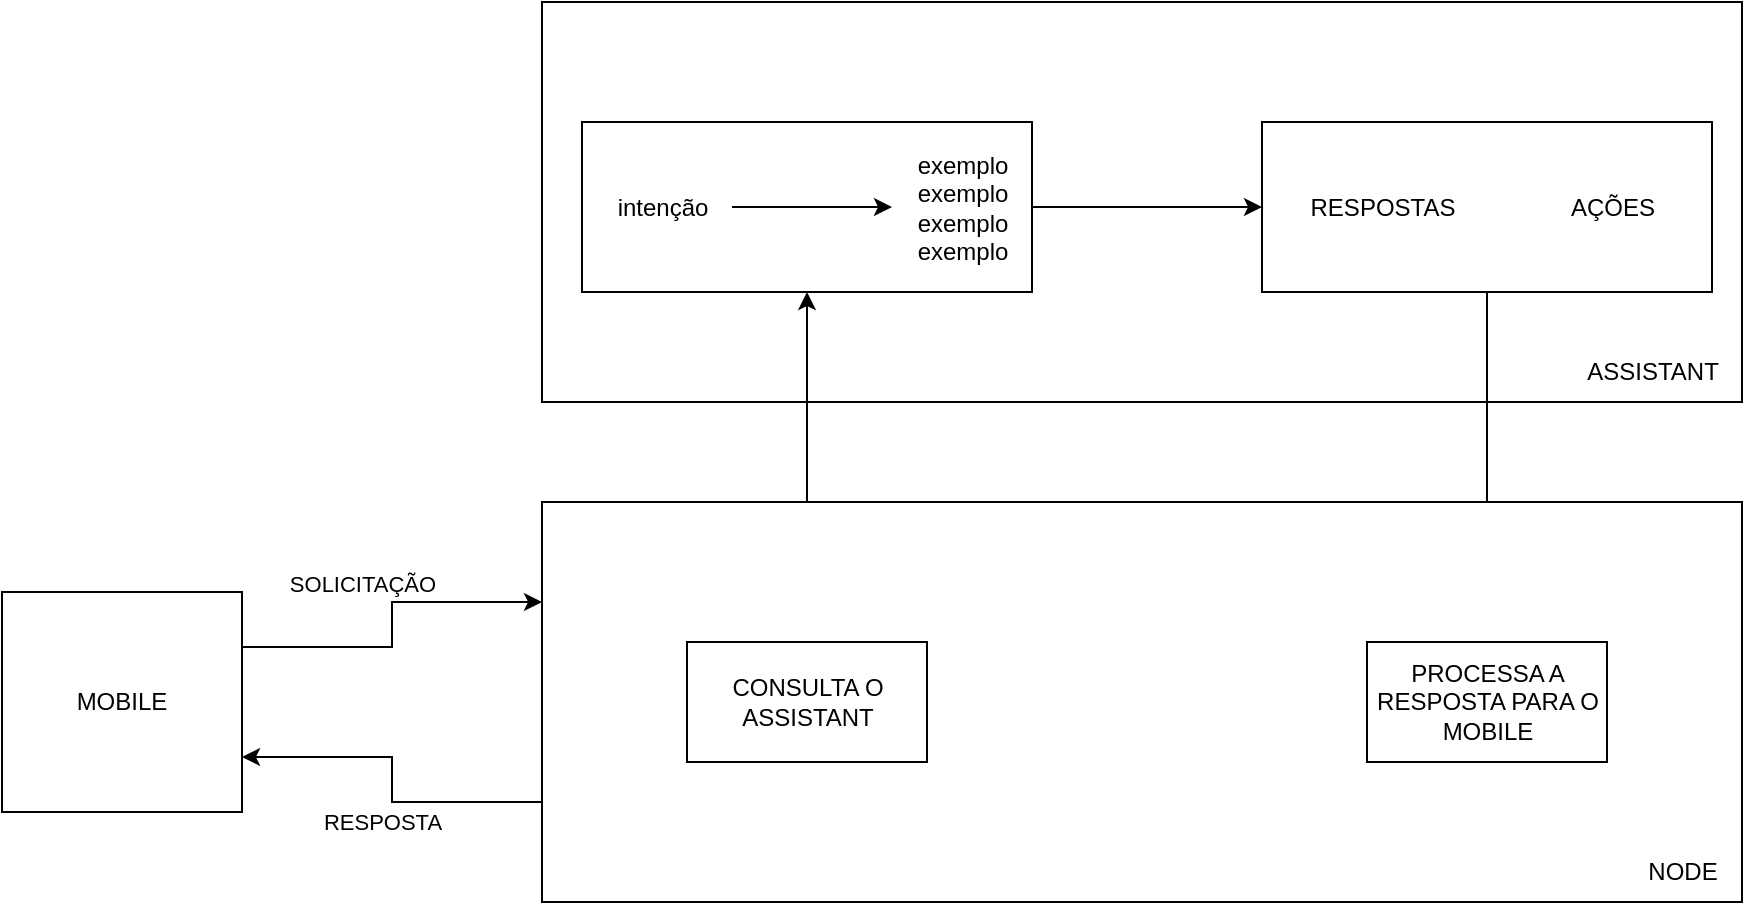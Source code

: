 <mxfile version="20.8.4" type="github"><diagram id="Md6qB9_2G5IxRSLyEeH3" name="Página-1"><mxGraphModel dx="1195" dy="642" grid="1" gridSize="10" guides="1" tooltips="1" connect="1" arrows="1" fold="1" page="1" pageScale="1" pageWidth="1169" pageHeight="827" math="0" shadow="0"><root><mxCell id="0"/><mxCell id="1" parent="0"/><mxCell id="E5vY2dvf3FgmOqIhNcpW-31" value="" style="rounded=0;whiteSpace=wrap;html=1;movable=1;resizable=1;rotatable=1;deletable=1;editable=1;connectable=1;" vertex="1" parent="1"><mxGeometry x="340" y="120" width="600" height="200" as="geometry"/></mxCell><mxCell id="E5vY2dvf3FgmOqIhNcpW-5" value="" style="group" vertex="1" connectable="0" parent="1"><mxGeometry x="360" y="180" width="225" height="85" as="geometry"/></mxCell><mxCell id="E5vY2dvf3FgmOqIhNcpW-4" value="" style="rounded=0;whiteSpace=wrap;html=1;" vertex="1" parent="E5vY2dvf3FgmOqIhNcpW-5"><mxGeometry width="225" height="85" as="geometry"/></mxCell><mxCell id="E5vY2dvf3FgmOqIhNcpW-1" value="intenção" style="text;html=1;align=center;verticalAlign=middle;resizable=0;points=[];autosize=1;strokeColor=none;fillColor=none;" vertex="1" parent="E5vY2dvf3FgmOqIhNcpW-5"><mxGeometry x="5" y="27.5" width="70" height="30" as="geometry"/></mxCell><mxCell id="E5vY2dvf3FgmOqIhNcpW-2" value="exemplo&lt;br&gt;exemplo&lt;br&gt;exemplo&lt;br&gt;exemplo" style="text;html=1;align=center;verticalAlign=middle;resizable=0;points=[];autosize=1;strokeColor=none;fillColor=none;" vertex="1" parent="E5vY2dvf3FgmOqIhNcpW-5"><mxGeometry x="155" y="7.5" width="70" height="70" as="geometry"/></mxCell><mxCell id="E5vY2dvf3FgmOqIhNcpW-3" value="" style="edgeStyle=orthogonalEdgeStyle;rounded=0;orthogonalLoop=1;jettySize=auto;html=1;" edge="1" parent="E5vY2dvf3FgmOqIhNcpW-5" source="E5vY2dvf3FgmOqIhNcpW-1" target="E5vY2dvf3FgmOqIhNcpW-2"><mxGeometry relative="1" as="geometry"/></mxCell><mxCell id="E5vY2dvf3FgmOqIhNcpW-24" style="edgeStyle=orthogonalEdgeStyle;rounded=0;orthogonalLoop=1;jettySize=auto;html=1;exitX=1;exitY=0.25;exitDx=0;exitDy=0;entryX=0;entryY=0.25;entryDx=0;entryDy=0;" edge="1" parent="1" source="E5vY2dvf3FgmOqIhNcpW-6" target="E5vY2dvf3FgmOqIhNcpW-21"><mxGeometry relative="1" as="geometry"/></mxCell><mxCell id="E5vY2dvf3FgmOqIhNcpW-33" value="SOLICITAÇÃO" style="edgeLabel;html=1;align=center;verticalAlign=middle;resizable=0;points=[];" vertex="1" connectable="0" parent="E5vY2dvf3FgmOqIhNcpW-24"><mxGeometry x="-0.493" y="2" relative="1" as="geometry"><mxPoint x="16" y="-30" as="offset"/></mxGeometry></mxCell><mxCell id="E5vY2dvf3FgmOqIhNcpW-6" value="MOBILE" style="whiteSpace=wrap;html=1;" vertex="1" parent="1"><mxGeometry x="70" y="415" width="120" height="110" as="geometry"/></mxCell><mxCell id="E5vY2dvf3FgmOqIhNcpW-17" style="edgeStyle=orthogonalEdgeStyle;rounded=0;orthogonalLoop=1;jettySize=auto;html=1;entryX=0.5;entryY=1;entryDx=0;entryDy=0;" edge="1" parent="1" source="E5vY2dvf3FgmOqIhNcpW-7" target="E5vY2dvf3FgmOqIhNcpW-4"><mxGeometry relative="1" as="geometry"/></mxCell><mxCell id="E5vY2dvf3FgmOqIhNcpW-15" value="" style="group" vertex="1" connectable="0" parent="1"><mxGeometry x="700" y="180" width="225" height="85" as="geometry"/></mxCell><mxCell id="E5vY2dvf3FgmOqIhNcpW-9" value="" style="rounded=0;whiteSpace=wrap;html=1;" vertex="1" parent="E5vY2dvf3FgmOqIhNcpW-15"><mxGeometry width="225" height="85" as="geometry"/></mxCell><mxCell id="E5vY2dvf3FgmOqIhNcpW-13" value="RESPOSTAS" style="text;html=1;align=center;verticalAlign=middle;resizable=0;points=[];autosize=1;strokeColor=none;fillColor=none;" vertex="1" parent="E5vY2dvf3FgmOqIhNcpW-15"><mxGeometry x="10" y="27.5" width="100" height="30" as="geometry"/></mxCell><mxCell id="E5vY2dvf3FgmOqIhNcpW-14" value="AÇÕES" style="text;html=1;align=center;verticalAlign=middle;resizable=0;points=[];autosize=1;strokeColor=none;fillColor=none;" vertex="1" parent="E5vY2dvf3FgmOqIhNcpW-15"><mxGeometry x="140" y="27.5" width="70" height="30" as="geometry"/></mxCell><mxCell id="E5vY2dvf3FgmOqIhNcpW-16" style="edgeStyle=orthogonalEdgeStyle;rounded=0;orthogonalLoop=1;jettySize=auto;html=1;entryX=0;entryY=0.5;entryDx=0;entryDy=0;" edge="1" parent="1" source="E5vY2dvf3FgmOqIhNcpW-2" target="E5vY2dvf3FgmOqIhNcpW-9"><mxGeometry relative="1" as="geometry"><mxPoint x="690" y="223" as="targetPoint"/></mxGeometry></mxCell><mxCell id="E5vY2dvf3FgmOqIhNcpW-20" style="edgeStyle=orthogonalEdgeStyle;rounded=0;orthogonalLoop=1;jettySize=auto;html=1;entryX=0.5;entryY=0;entryDx=0;entryDy=0;" edge="1" parent="1" source="E5vY2dvf3FgmOqIhNcpW-9" target="E5vY2dvf3FgmOqIhNcpW-19"><mxGeometry relative="1" as="geometry"/></mxCell><mxCell id="E5vY2dvf3FgmOqIhNcpW-25" style="edgeStyle=orthogonalEdgeStyle;rounded=0;orthogonalLoop=1;jettySize=auto;html=1;exitX=0;exitY=0.75;exitDx=0;exitDy=0;entryX=1;entryY=0.75;entryDx=0;entryDy=0;" edge="1" parent="1" source="E5vY2dvf3FgmOqIhNcpW-21" target="E5vY2dvf3FgmOqIhNcpW-6"><mxGeometry relative="1" as="geometry"/></mxCell><mxCell id="E5vY2dvf3FgmOqIhNcpW-21" value="" style="rounded=0;whiteSpace=wrap;html=1;movable=1;resizable=1;rotatable=1;deletable=1;editable=1;connectable=1;" vertex="1" parent="1"><mxGeometry x="340" y="370" width="600" height="200" as="geometry"/></mxCell><mxCell id="E5vY2dvf3FgmOqIhNcpW-22" value="NODE" style="text;html=1;align=center;verticalAlign=middle;resizable=0;points=[];autosize=1;strokeColor=none;fillColor=none;" vertex="1" parent="1"><mxGeometry x="880" y="540" width="60" height="30" as="geometry"/></mxCell><mxCell id="E5vY2dvf3FgmOqIhNcpW-7" value="CONSULTA O ASSISTANT" style="whiteSpace=wrap;html=1;" vertex="1" parent="1"><mxGeometry x="412.5" y="440" width="120" height="60" as="geometry"/></mxCell><mxCell id="E5vY2dvf3FgmOqIhNcpW-19" value="PROCESSA A RESPOSTA PARA O MOBILE" style="whiteSpace=wrap;html=1;" vertex="1" parent="1"><mxGeometry x="752.5" y="440" width="120" height="60" as="geometry"/></mxCell><mxCell id="E5vY2dvf3FgmOqIhNcpW-32" value="ASSISTANT" style="text;html=1;align=center;verticalAlign=middle;resizable=0;points=[];autosize=1;strokeColor=none;fillColor=none;" vertex="1" parent="1"><mxGeometry x="850" y="290" width="90" height="30" as="geometry"/></mxCell><mxCell id="E5vY2dvf3FgmOqIhNcpW-34" value="RESPOSTA" style="edgeLabel;html=1;align=center;verticalAlign=middle;resizable=0;points=[];" vertex="1" connectable="0" parent="1"><mxGeometry x="259.999" y="530.003" as="geometry"/></mxCell></root></mxGraphModel></diagram></mxfile>